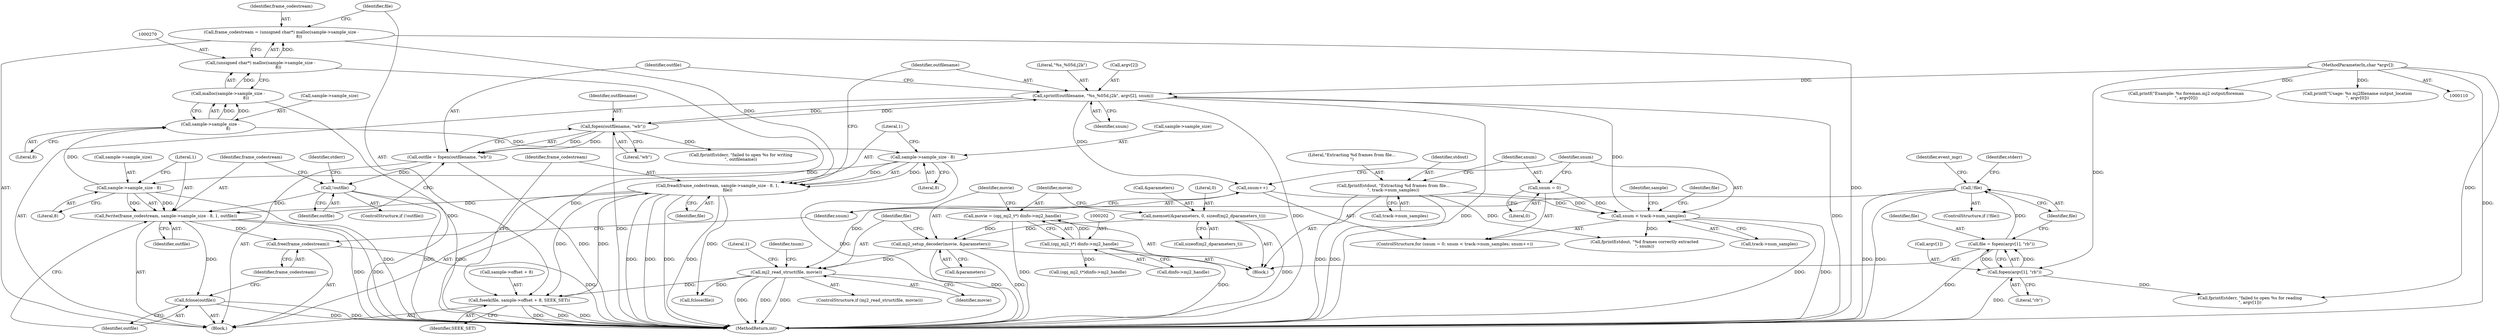 digraph "0_openjpeg_6d8c0c06ee32dc03ba80acd48334e98728e56cf5@API" {
"1000316" [label="(Call,fwrite(frame_codestream, sample->sample_size - 8, 1, outfile))"];
"1000285" [label="(Call,fread(frame_codestream, sample->sample_size - 8, 1,\n               file))"];
"1000267" [label="(Call,frame_codestream = (unsigned char*) malloc(sample->sample_size -\n                           8))"];
"1000269" [label="(Call,(unsigned char*) malloc(sample->sample_size -\n                           8))"];
"1000271" [label="(Call,malloc(sample->sample_size -\n                           8))"];
"1000272" [label="(Call,sample->sample_size -\n                           8)"];
"1000318" [label="(Call,sample->sample_size - 8)"];
"1000287" [label="(Call,sample->sample_size - 8)"];
"1000277" [label="(Call,fseek(file, sample->offset + 8, SEEK_SET))"];
"1000211" [label="(Call,mj2_read_struct(file, movie))"];
"1000151" [label="(Call,!file)"];
"1000143" [label="(Call,file = fopen(argv[1], \"rb\"))"];
"1000145" [label="(Call,fopen(argv[1], \"rb\"))"];
"1000112" [label="(MethodParameterIn,char *argv[])"];
"1000206" [label="(Call,mj2_setup_decoder(movie, &parameters))"];
"1000199" [label="(Call,movie = (opj_mj2_t*) dinfo->mj2_handle)"];
"1000201" [label="(Call,(opj_mj2_t*) dinfo->mj2_handle)"];
"1000193" [label="(Call,memset(&parameters, 0, sizeof(mj2_dparameters_t)))"];
"1000307" [label="(Call,!outfile)"];
"1000301" [label="(Call,outfile = fopen(outfilename, \"wb\"))"];
"1000303" [label="(Call,fopen(outfilename, \"wb\"))"];
"1000294" [label="(Call,sprintf(outfilename, \"%s_%05d.j2k\", argv[2], snum))"];
"1000251" [label="(Call,snum < track->num_samples)"];
"1000256" [label="(Call,snum++)"];
"1000248" [label="(Call,snum = 0)"];
"1000241" [label="(Call,fprintf(stdout, \"Extracting %d frames from file...\n\", track->num_samples))"];
"1000325" [label="(Call,fclose(outfile))"];
"1000327" [label="(Call,free(frame_codestream))"];
"1000296" [label="(Literal,\"%s_%05d.j2k\")"];
"1000257" [label="(Identifier,snum)"];
"1000284" [label="(Identifier,SEEK_SET)"];
"1000149" [label="(Literal,\"rb\")"];
"1000297" [label="(Call,argv[2])"];
"1000194" [label="(Call,&parameters)"];
"1000316" [label="(Call,fwrite(frame_codestream, sample->sample_size - 8, 1, outfile))"];
"1000323" [label="(Literal,1)"];
"1000146" [label="(Call,argv[1])"];
"1000304" [label="(Identifier,outfilename)"];
"1000150" [label="(ControlStructure,if (!file))"];
"1000144" [label="(Identifier,file)"];
"1000145" [label="(Call,fopen(argv[1], \"rb\"))"];
"1000248" [label="(Call,snum = 0)"];
"1000154" [label="(Call,fprintf(stderr, \"failed to open %s for reading\n\", argv[1]))"];
"1000151" [label="(Call,!file)"];
"1000319" [label="(Call,sample->sample_size)"];
"1000256" [label="(Call,snum++)"];
"1000278" [label="(Identifier,file)"];
"1000206" [label="(Call,mj2_setup_decoder(movie, &parameters))"];
"1000285" [label="(Call,fread(frame_codestream, sample->sample_size - 8, 1,\n               file))"];
"1000213" [label="(Identifier,movie)"];
"1000311" [label="(Identifier,stderr)"];
"1000258" [label="(Block,)"];
"1000244" [label="(Call,track->num_samples)"];
"1000251" [label="(Call,snum < track->num_samples)"];
"1000291" [label="(Literal,8)"];
"1000193" [label="(Call,memset(&parameters, 0, sizeof(mj2_dparameters_t)))"];
"1000328" [label="(Identifier,frame_codestream)"];
"1000216" [label="(Literal,1)"];
"1000306" [label="(ControlStructure,if (!outfile))"];
"1000293" [label="(Identifier,file)"];
"1000267" [label="(Call,frame_codestream = (unsigned char*) malloc(sample->sample_size -\n                           8))"];
"1000346" [label="(MethodReturn,int)"];
"1000207" [label="(Identifier,movie)"];
"1000277" [label="(Call,fseek(file, sample->offset + 8, SEEK_SET))"];
"1000295" [label="(Identifier,outfilename)"];
"1000199" [label="(Call,movie = (opj_mj2_t*) dinfo->mj2_handle)"];
"1000325" [label="(Call,fclose(outfile))"];
"1000242" [label="(Identifier,stdout)"];
"1000329" [label="(Call,fclose(file))"];
"1000208" [label="(Call,&parameters)"];
"1000331" [label="(Call,fprintf(stdout, \"%d frames correctly extracted\n\", snum))"];
"1000243" [label="(Literal,\"Extracting %d frames from file...\n\")"];
"1000305" [label="(Literal,\"wb\")"];
"1000247" [label="(ControlStructure,for (snum = 0; snum < track->num_samples; snum++))"];
"1000327" [label="(Call,free(frame_codestream))"];
"1000249" [label="(Identifier,snum)"];
"1000212" [label="(Identifier,file)"];
"1000196" [label="(Literal,0)"];
"1000302" [label="(Identifier,outfile)"];
"1000253" [label="(Call,track->num_samples)"];
"1000218" [label="(Identifier,tnum)"];
"1000303" [label="(Call,fopen(outfilename, \"wb\"))"];
"1000339" [label="(Call,(opj_mj2_t*)dinfo->mj2_handle)"];
"1000279" [label="(Call,sample->offset + 8)"];
"1000310" [label="(Call,fprintf(stderr, \"failed to open %s for writing\n\", outfilename))"];
"1000250" [label="(Literal,0)"];
"1000241" [label="(Call,fprintf(stdout, \"Extracting %d frames from file...\n\", track->num_samples))"];
"1000330" [label="(Identifier,file)"];
"1000260" [label="(Identifier,sample)"];
"1000211" [label="(Call,mj2_read_struct(file, movie))"];
"1000113" [label="(Block,)"];
"1000288" [label="(Call,sample->sample_size)"];
"1000318" [label="(Call,sample->sample_size - 8)"];
"1000301" [label="(Call,outfile = fopen(outfilename, \"wb\"))"];
"1000307" [label="(Call,!outfile)"];
"1000143" [label="(Call,file = fopen(argv[1], \"rb\"))"];
"1000294" [label="(Call,sprintf(outfilename, \"%s_%05d.j2k\", argv[2], snum))"];
"1000268" [label="(Identifier,frame_codestream)"];
"1000322" [label="(Literal,8)"];
"1000197" [label="(Call,sizeof(mj2_dparameters_t))"];
"1000164" [label="(Identifier,event_mgr)"];
"1000210" [label="(ControlStructure,if (mj2_read_struct(file, movie)))"];
"1000273" [label="(Call,sample->sample_size)"];
"1000155" [label="(Identifier,stderr)"];
"1000203" [label="(Call,dinfo->mj2_handle)"];
"1000286" [label="(Identifier,frame_codestream)"];
"1000201" [label="(Call,(opj_mj2_t*) dinfo->mj2_handle)"];
"1000272" [label="(Call,sample->sample_size -\n                           8)"];
"1000136" [label="(Call,printf(\"Example: %s foreman.mj2 output/foreman\n\", argv[0]))"];
"1000300" [label="(Identifier,snum)"];
"1000271" [label="(Call,malloc(sample->sample_size -\n                           8))"];
"1000269" [label="(Call,(unsigned char*) malloc(sample->sample_size -\n                           8))"];
"1000112" [label="(MethodParameterIn,char *argv[])"];
"1000287" [label="(Call,sample->sample_size - 8)"];
"1000200" [label="(Identifier,movie)"];
"1000152" [label="(Identifier,file)"];
"1000317" [label="(Identifier,frame_codestream)"];
"1000292" [label="(Literal,1)"];
"1000308" [label="(Identifier,outfile)"];
"1000324" [label="(Identifier,outfile)"];
"1000252" [label="(Identifier,snum)"];
"1000276" [label="(Literal,8)"];
"1000131" [label="(Call,printf(\"Usage: %s mj2filename output_location\n\", argv[0]))"];
"1000326" [label="(Identifier,outfile)"];
"1000316" -> "1000258"  [label="AST: "];
"1000316" -> "1000324"  [label="CFG: "];
"1000317" -> "1000316"  [label="AST: "];
"1000318" -> "1000316"  [label="AST: "];
"1000323" -> "1000316"  [label="AST: "];
"1000324" -> "1000316"  [label="AST: "];
"1000326" -> "1000316"  [label="CFG: "];
"1000316" -> "1000346"  [label="DDG: "];
"1000316" -> "1000346"  [label="DDG: "];
"1000285" -> "1000316"  [label="DDG: "];
"1000318" -> "1000316"  [label="DDG: "];
"1000318" -> "1000316"  [label="DDG: "];
"1000307" -> "1000316"  [label="DDG: "];
"1000316" -> "1000325"  [label="DDG: "];
"1000316" -> "1000327"  [label="DDG: "];
"1000285" -> "1000258"  [label="AST: "];
"1000285" -> "1000293"  [label="CFG: "];
"1000286" -> "1000285"  [label="AST: "];
"1000287" -> "1000285"  [label="AST: "];
"1000292" -> "1000285"  [label="AST: "];
"1000293" -> "1000285"  [label="AST: "];
"1000295" -> "1000285"  [label="CFG: "];
"1000285" -> "1000346"  [label="DDG: "];
"1000285" -> "1000346"  [label="DDG: "];
"1000285" -> "1000346"  [label="DDG: "];
"1000285" -> "1000346"  [label="DDG: "];
"1000285" -> "1000277"  [label="DDG: "];
"1000267" -> "1000285"  [label="DDG: "];
"1000287" -> "1000285"  [label="DDG: "];
"1000287" -> "1000285"  [label="DDG: "];
"1000277" -> "1000285"  [label="DDG: "];
"1000285" -> "1000329"  [label="DDG: "];
"1000267" -> "1000258"  [label="AST: "];
"1000267" -> "1000269"  [label="CFG: "];
"1000268" -> "1000267"  [label="AST: "];
"1000269" -> "1000267"  [label="AST: "];
"1000278" -> "1000267"  [label="CFG: "];
"1000267" -> "1000346"  [label="DDG: "];
"1000269" -> "1000267"  [label="DDG: "];
"1000269" -> "1000271"  [label="CFG: "];
"1000270" -> "1000269"  [label="AST: "];
"1000271" -> "1000269"  [label="AST: "];
"1000269" -> "1000346"  [label="DDG: "];
"1000271" -> "1000269"  [label="DDG: "];
"1000271" -> "1000272"  [label="CFG: "];
"1000272" -> "1000271"  [label="AST: "];
"1000271" -> "1000346"  [label="DDG: "];
"1000272" -> "1000271"  [label="DDG: "];
"1000272" -> "1000271"  [label="DDG: "];
"1000272" -> "1000276"  [label="CFG: "];
"1000273" -> "1000272"  [label="AST: "];
"1000276" -> "1000272"  [label="AST: "];
"1000318" -> "1000272"  [label="DDG: "];
"1000272" -> "1000287"  [label="DDG: "];
"1000318" -> "1000322"  [label="CFG: "];
"1000319" -> "1000318"  [label="AST: "];
"1000322" -> "1000318"  [label="AST: "];
"1000323" -> "1000318"  [label="CFG: "];
"1000318" -> "1000346"  [label="DDG: "];
"1000287" -> "1000318"  [label="DDG: "];
"1000287" -> "1000291"  [label="CFG: "];
"1000288" -> "1000287"  [label="AST: "];
"1000291" -> "1000287"  [label="AST: "];
"1000292" -> "1000287"  [label="CFG: "];
"1000287" -> "1000346"  [label="DDG: "];
"1000277" -> "1000258"  [label="AST: "];
"1000277" -> "1000284"  [label="CFG: "];
"1000278" -> "1000277"  [label="AST: "];
"1000279" -> "1000277"  [label="AST: "];
"1000284" -> "1000277"  [label="AST: "];
"1000286" -> "1000277"  [label="CFG: "];
"1000277" -> "1000346"  [label="DDG: "];
"1000277" -> "1000346"  [label="DDG: "];
"1000277" -> "1000346"  [label="DDG: "];
"1000211" -> "1000277"  [label="DDG: "];
"1000211" -> "1000210"  [label="AST: "];
"1000211" -> "1000213"  [label="CFG: "];
"1000212" -> "1000211"  [label="AST: "];
"1000213" -> "1000211"  [label="AST: "];
"1000216" -> "1000211"  [label="CFG: "];
"1000218" -> "1000211"  [label="CFG: "];
"1000211" -> "1000346"  [label="DDG: "];
"1000211" -> "1000346"  [label="DDG: "];
"1000211" -> "1000346"  [label="DDG: "];
"1000151" -> "1000211"  [label="DDG: "];
"1000206" -> "1000211"  [label="DDG: "];
"1000211" -> "1000329"  [label="DDG: "];
"1000151" -> "1000150"  [label="AST: "];
"1000151" -> "1000152"  [label="CFG: "];
"1000152" -> "1000151"  [label="AST: "];
"1000155" -> "1000151"  [label="CFG: "];
"1000164" -> "1000151"  [label="CFG: "];
"1000151" -> "1000346"  [label="DDG: "];
"1000151" -> "1000346"  [label="DDG: "];
"1000143" -> "1000151"  [label="DDG: "];
"1000143" -> "1000113"  [label="AST: "];
"1000143" -> "1000145"  [label="CFG: "];
"1000144" -> "1000143"  [label="AST: "];
"1000145" -> "1000143"  [label="AST: "];
"1000152" -> "1000143"  [label="CFG: "];
"1000143" -> "1000346"  [label="DDG: "];
"1000145" -> "1000143"  [label="DDG: "];
"1000145" -> "1000143"  [label="DDG: "];
"1000145" -> "1000149"  [label="CFG: "];
"1000146" -> "1000145"  [label="AST: "];
"1000149" -> "1000145"  [label="AST: "];
"1000145" -> "1000346"  [label="DDG: "];
"1000112" -> "1000145"  [label="DDG: "];
"1000145" -> "1000154"  [label="DDG: "];
"1000112" -> "1000110"  [label="AST: "];
"1000112" -> "1000346"  [label="DDG: "];
"1000112" -> "1000131"  [label="DDG: "];
"1000112" -> "1000136"  [label="DDG: "];
"1000112" -> "1000154"  [label="DDG: "];
"1000112" -> "1000294"  [label="DDG: "];
"1000206" -> "1000113"  [label="AST: "];
"1000206" -> "1000208"  [label="CFG: "];
"1000207" -> "1000206"  [label="AST: "];
"1000208" -> "1000206"  [label="AST: "];
"1000212" -> "1000206"  [label="CFG: "];
"1000206" -> "1000346"  [label="DDG: "];
"1000206" -> "1000346"  [label="DDG: "];
"1000199" -> "1000206"  [label="DDG: "];
"1000193" -> "1000206"  [label="DDG: "];
"1000199" -> "1000113"  [label="AST: "];
"1000199" -> "1000201"  [label="CFG: "];
"1000200" -> "1000199"  [label="AST: "];
"1000201" -> "1000199"  [label="AST: "];
"1000207" -> "1000199"  [label="CFG: "];
"1000199" -> "1000346"  [label="DDG: "];
"1000201" -> "1000199"  [label="DDG: "];
"1000201" -> "1000203"  [label="CFG: "];
"1000202" -> "1000201"  [label="AST: "];
"1000203" -> "1000201"  [label="AST: "];
"1000201" -> "1000346"  [label="DDG: "];
"1000201" -> "1000339"  [label="DDG: "];
"1000193" -> "1000113"  [label="AST: "];
"1000193" -> "1000197"  [label="CFG: "];
"1000194" -> "1000193"  [label="AST: "];
"1000196" -> "1000193"  [label="AST: "];
"1000197" -> "1000193"  [label="AST: "];
"1000200" -> "1000193"  [label="CFG: "];
"1000193" -> "1000346"  [label="DDG: "];
"1000307" -> "1000306"  [label="AST: "];
"1000307" -> "1000308"  [label="CFG: "];
"1000308" -> "1000307"  [label="AST: "];
"1000311" -> "1000307"  [label="CFG: "];
"1000317" -> "1000307"  [label="CFG: "];
"1000307" -> "1000346"  [label="DDG: "];
"1000307" -> "1000346"  [label="DDG: "];
"1000301" -> "1000307"  [label="DDG: "];
"1000301" -> "1000258"  [label="AST: "];
"1000301" -> "1000303"  [label="CFG: "];
"1000302" -> "1000301"  [label="AST: "];
"1000303" -> "1000301"  [label="AST: "];
"1000308" -> "1000301"  [label="CFG: "];
"1000301" -> "1000346"  [label="DDG: "];
"1000303" -> "1000301"  [label="DDG: "];
"1000303" -> "1000301"  [label="DDG: "];
"1000303" -> "1000305"  [label="CFG: "];
"1000304" -> "1000303"  [label="AST: "];
"1000305" -> "1000303"  [label="AST: "];
"1000303" -> "1000346"  [label="DDG: "];
"1000303" -> "1000294"  [label="DDG: "];
"1000294" -> "1000303"  [label="DDG: "];
"1000303" -> "1000310"  [label="DDG: "];
"1000294" -> "1000258"  [label="AST: "];
"1000294" -> "1000300"  [label="CFG: "];
"1000295" -> "1000294"  [label="AST: "];
"1000296" -> "1000294"  [label="AST: "];
"1000297" -> "1000294"  [label="AST: "];
"1000300" -> "1000294"  [label="AST: "];
"1000302" -> "1000294"  [label="CFG: "];
"1000294" -> "1000346"  [label="DDG: "];
"1000294" -> "1000346"  [label="DDG: "];
"1000294" -> "1000346"  [label="DDG: "];
"1000294" -> "1000256"  [label="DDG: "];
"1000251" -> "1000294"  [label="DDG: "];
"1000251" -> "1000247"  [label="AST: "];
"1000251" -> "1000253"  [label="CFG: "];
"1000252" -> "1000251"  [label="AST: "];
"1000253" -> "1000251"  [label="AST: "];
"1000260" -> "1000251"  [label="CFG: "];
"1000330" -> "1000251"  [label="CFG: "];
"1000251" -> "1000346"  [label="DDG: "];
"1000251" -> "1000346"  [label="DDG: "];
"1000256" -> "1000251"  [label="DDG: "];
"1000248" -> "1000251"  [label="DDG: "];
"1000241" -> "1000251"  [label="DDG: "];
"1000251" -> "1000331"  [label="DDG: "];
"1000256" -> "1000247"  [label="AST: "];
"1000256" -> "1000257"  [label="CFG: "];
"1000257" -> "1000256"  [label="AST: "];
"1000252" -> "1000256"  [label="CFG: "];
"1000248" -> "1000247"  [label="AST: "];
"1000248" -> "1000250"  [label="CFG: "];
"1000249" -> "1000248"  [label="AST: "];
"1000250" -> "1000248"  [label="AST: "];
"1000252" -> "1000248"  [label="CFG: "];
"1000241" -> "1000113"  [label="AST: "];
"1000241" -> "1000244"  [label="CFG: "];
"1000242" -> "1000241"  [label="AST: "];
"1000243" -> "1000241"  [label="AST: "];
"1000244" -> "1000241"  [label="AST: "];
"1000249" -> "1000241"  [label="CFG: "];
"1000241" -> "1000346"  [label="DDG: "];
"1000241" -> "1000346"  [label="DDG: "];
"1000241" -> "1000331"  [label="DDG: "];
"1000325" -> "1000258"  [label="AST: "];
"1000325" -> "1000326"  [label="CFG: "];
"1000326" -> "1000325"  [label="AST: "];
"1000328" -> "1000325"  [label="CFG: "];
"1000325" -> "1000346"  [label="DDG: "];
"1000325" -> "1000346"  [label="DDG: "];
"1000327" -> "1000258"  [label="AST: "];
"1000327" -> "1000328"  [label="CFG: "];
"1000328" -> "1000327"  [label="AST: "];
"1000257" -> "1000327"  [label="CFG: "];
"1000327" -> "1000346"  [label="DDG: "];
}
